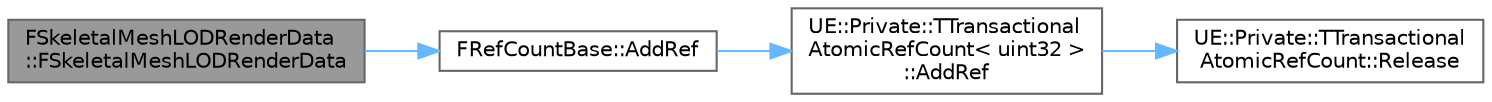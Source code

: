 digraph "FSkeletalMeshLODRenderData::FSkeletalMeshLODRenderData"
{
 // INTERACTIVE_SVG=YES
 // LATEX_PDF_SIZE
  bgcolor="transparent";
  edge [fontname=Helvetica,fontsize=10,labelfontname=Helvetica,labelfontsize=10];
  node [fontname=Helvetica,fontsize=10,shape=box,height=0.2,width=0.4];
  rankdir="LR";
  Node1 [id="Node000001",label="FSkeletalMeshLODRenderData\l::FSkeletalMeshLODRenderData",height=0.2,width=0.4,color="gray40", fillcolor="grey60", style="filled", fontcolor="black",tooltip="Constructor (default)"];
  Node1 -> Node2 [id="edge1_Node000001_Node000002",color="steelblue1",style="solid",tooltip=" "];
  Node2 [id="Node000002",label="FRefCountBase::AddRef",height=0.2,width=0.4,color="grey40", fillcolor="white", style="filled",URL="$d8/df6/classFRefCountBase.html#a68718dbb5220ef4b6777a028ea8e1c9c",tooltip=" "];
  Node2 -> Node3 [id="edge2_Node000002_Node000003",color="steelblue1",style="solid",tooltip=" "];
  Node3 [id="Node000003",label="UE::Private::TTransactional\lAtomicRefCount\< uint32 \>\l::AddRef",height=0.2,width=0.4,color="grey40", fillcolor="white", style="filled",URL="$d9/dab/classUE_1_1Private_1_1TTransactionalAtomicRefCount.html#a3f1cfb00eeb76d64cd41ca2a0b5187d7",tooltip=" "];
  Node3 -> Node4 [id="edge3_Node000003_Node000004",color="steelblue1",style="solid",tooltip=" "];
  Node4 [id="Node000004",label="UE::Private::TTransactional\lAtomicRefCount::Release",height=0.2,width=0.4,color="grey40", fillcolor="white", style="filled",URL="$d9/dab/classUE_1_1Private_1_1TTransactionalAtomicRefCount.html#a33b71efda5bc7a257ea270f38e871cf6",tooltip=" "];
}
